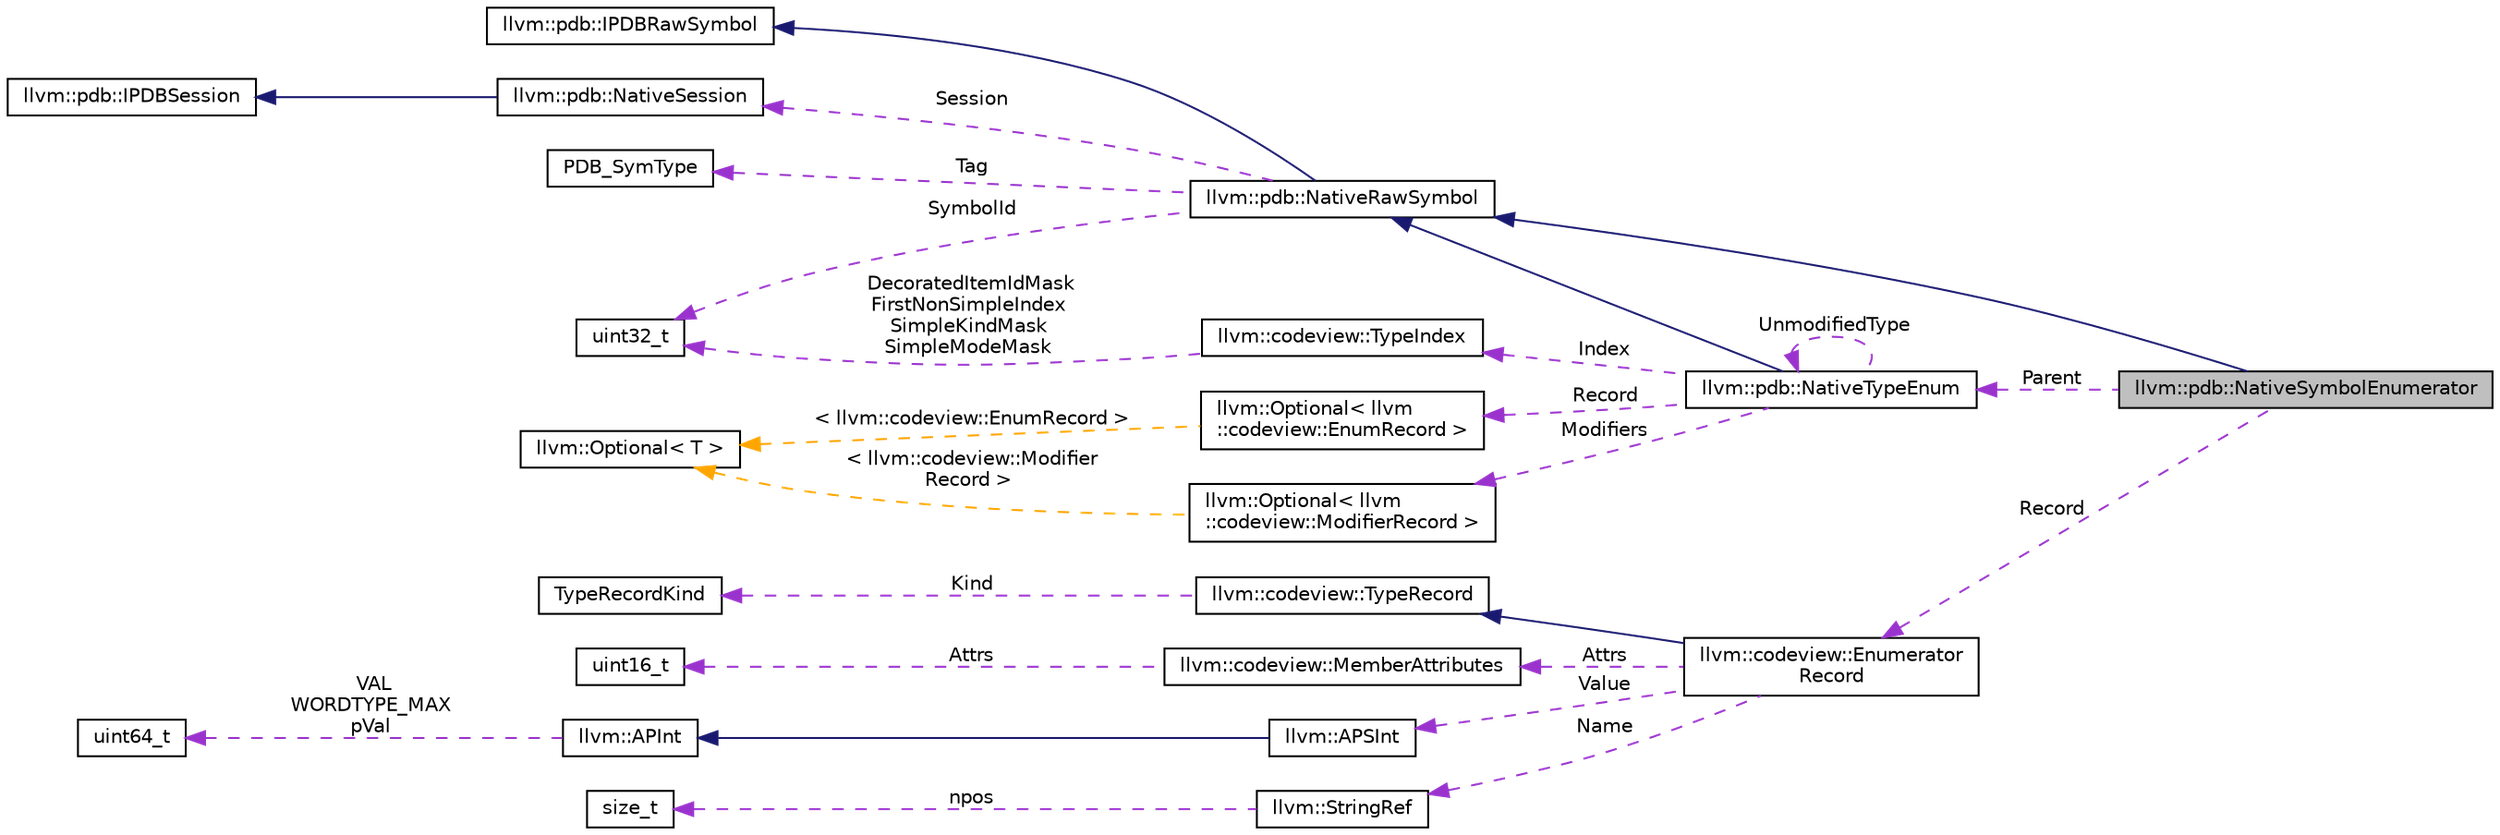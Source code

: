 digraph "llvm::pdb::NativeSymbolEnumerator"
{
 // LATEX_PDF_SIZE
  bgcolor="transparent";
  edge [fontname="Helvetica",fontsize="10",labelfontname="Helvetica",labelfontsize="10"];
  node [fontname="Helvetica",fontsize="10",shape="box"];
  rankdir="LR";
  Node1 [label="llvm::pdb::NativeSymbolEnumerator",height=0.2,width=0.4,color="black", fillcolor="grey75", style="filled", fontcolor="black",tooltip=" "];
  Node2 -> Node1 [dir="back",color="midnightblue",fontsize="10",style="solid",fontname="Helvetica"];
  Node2 [label="llvm::pdb::NativeRawSymbol",height=0.2,width=0.4,color="black",URL="$classllvm_1_1pdb_1_1NativeRawSymbol.html",tooltip=" "];
  Node3 -> Node2 [dir="back",color="midnightblue",fontsize="10",style="solid",fontname="Helvetica"];
  Node3 [label="llvm::pdb::IPDBRawSymbol",height=0.2,width=0.4,color="black",URL="$classllvm_1_1pdb_1_1IPDBRawSymbol.html",tooltip="IPDBRawSymbol defines an interface used to represent an arbitrary symbol."];
  Node4 -> Node2 [dir="back",color="darkorchid3",fontsize="10",style="dashed",label=" Session" ,fontname="Helvetica"];
  Node4 [label="llvm::pdb::NativeSession",height=0.2,width=0.4,color="black",URL="$classllvm_1_1pdb_1_1NativeSession.html",tooltip=" "];
  Node5 -> Node4 [dir="back",color="midnightblue",fontsize="10",style="solid",fontname="Helvetica"];
  Node5 [label="llvm::pdb::IPDBSession",height=0.2,width=0.4,color="black",URL="$classllvm_1_1pdb_1_1IPDBSession.html",tooltip="IPDBSession defines an interface used to provide a context for querying debug information from a debu..."];
  Node6 -> Node2 [dir="back",color="darkorchid3",fontsize="10",style="dashed",label=" Tag" ,fontname="Helvetica"];
  Node6 [label="PDB_SymType",height=0.2,width=0.4,color="black",tooltip=" "];
  Node7 -> Node2 [dir="back",color="darkorchid3",fontsize="10",style="dashed",label=" SymbolId" ,fontname="Helvetica"];
  Node7 [label="uint32_t",height=0.2,width=0.4,color="black",URL="$classuint32__t.html",tooltip=" "];
  Node8 -> Node1 [dir="back",color="darkorchid3",fontsize="10",style="dashed",label=" Parent" ,fontname="Helvetica"];
  Node8 [label="llvm::pdb::NativeTypeEnum",height=0.2,width=0.4,color="black",URL="$classllvm_1_1pdb_1_1NativeTypeEnum.html",tooltip=" "];
  Node2 -> Node8 [dir="back",color="midnightblue",fontsize="10",style="solid",fontname="Helvetica"];
  Node9 -> Node8 [dir="back",color="darkorchid3",fontsize="10",style="dashed",label=" Index" ,fontname="Helvetica"];
  Node9 [label="llvm::codeview::TypeIndex",height=0.2,width=0.4,color="black",URL="$classllvm_1_1codeview_1_1TypeIndex.html",tooltip="A 32-bit type reference."];
  Node7 -> Node9 [dir="back",color="darkorchid3",fontsize="10",style="dashed",label=" DecoratedItemIdMask\nFirstNonSimpleIndex\nSimpleKindMask\nSimpleModeMask" ,fontname="Helvetica"];
  Node10 -> Node8 [dir="back",color="darkorchid3",fontsize="10",style="dashed",label=" Record" ,fontname="Helvetica"];
  Node10 [label="llvm::Optional\< llvm\l::codeview::EnumRecord \>",height=0.2,width=0.4,color="black",URL="$classllvm_1_1Optional.html",tooltip=" "];
  Node11 -> Node10 [dir="back",color="orange",fontsize="10",style="dashed",label=" \< llvm::codeview::EnumRecord \>" ,fontname="Helvetica"];
  Node11 [label="llvm::Optional\< T \>",height=0.2,width=0.4,color="black",URL="$classllvm_1_1Optional.html",tooltip=" "];
  Node8 -> Node8 [dir="back",color="darkorchid3",fontsize="10",style="dashed",label=" UnmodifiedType" ,fontname="Helvetica"];
  Node12 -> Node8 [dir="back",color="darkorchid3",fontsize="10",style="dashed",label=" Modifiers" ,fontname="Helvetica"];
  Node12 [label="llvm::Optional\< llvm\l::codeview::ModifierRecord \>",height=0.2,width=0.4,color="black",URL="$classllvm_1_1Optional.html",tooltip=" "];
  Node11 -> Node12 [dir="back",color="orange",fontsize="10",style="dashed",label=" \< llvm::codeview::Modifier\lRecord \>" ,fontname="Helvetica"];
  Node13 -> Node1 [dir="back",color="darkorchid3",fontsize="10",style="dashed",label=" Record" ,fontname="Helvetica"];
  Node13 [label="llvm::codeview::Enumerator\lRecord",height=0.2,width=0.4,color="black",URL="$classllvm_1_1codeview_1_1EnumeratorRecord.html",tooltip=" "];
  Node14 -> Node13 [dir="back",color="midnightblue",fontsize="10",style="solid",fontname="Helvetica"];
  Node14 [label="llvm::codeview::TypeRecord",height=0.2,width=0.4,color="black",URL="$classllvm_1_1codeview_1_1TypeRecord.html",tooltip=" "];
  Node15 -> Node14 [dir="back",color="darkorchid3",fontsize="10",style="dashed",label=" Kind" ,fontname="Helvetica"];
  Node15 [label="TypeRecordKind",height=0.2,width=0.4,color="black",tooltip=" "];
  Node16 -> Node13 [dir="back",color="darkorchid3",fontsize="10",style="dashed",label=" Attrs" ,fontname="Helvetica"];
  Node16 [label="llvm::codeview::MemberAttributes",height=0.2,width=0.4,color="black",URL="$structllvm_1_1codeview_1_1MemberAttributes.html",tooltip="Equvalent to CV_fldattr_t in cvinfo.h."];
  Node17 -> Node16 [dir="back",color="darkorchid3",fontsize="10",style="dashed",label=" Attrs" ,fontname="Helvetica"];
  Node17 [label="uint16_t",height=0.2,width=0.4,color="black",tooltip=" "];
  Node18 -> Node13 [dir="back",color="darkorchid3",fontsize="10",style="dashed",label=" Value" ,fontname="Helvetica"];
  Node18 [label="llvm::APSInt",height=0.2,width=0.4,color="black",URL="$classllvm_1_1APSInt.html",tooltip=" "];
  Node19 -> Node18 [dir="back",color="midnightblue",fontsize="10",style="solid",fontname="Helvetica"];
  Node19 [label="llvm::APInt",height=0.2,width=0.4,color="black",URL="$classllvm_1_1APInt.html",tooltip="Class for arbitrary precision integers."];
  Node20 -> Node19 [dir="back",color="darkorchid3",fontsize="10",style="dashed",label=" VAL\nWORDTYPE_MAX\npVal" ,fontname="Helvetica"];
  Node20 [label="uint64_t",height=0.2,width=0.4,color="black",tooltip=" "];
  Node21 -> Node13 [dir="back",color="darkorchid3",fontsize="10",style="dashed",label=" Name" ,fontname="Helvetica"];
  Node21 [label="llvm::StringRef",height=0.2,width=0.4,color="black",URL="$classllvm_1_1StringRef.html",tooltip="StringRef - Represent a constant reference to a string, i.e."];
  Node22 -> Node21 [dir="back",color="darkorchid3",fontsize="10",style="dashed",label=" npos" ,fontname="Helvetica"];
  Node22 [label="size_t",height=0.2,width=0.4,color="black",URL="$classsize__t.html",tooltip=" "];
}
